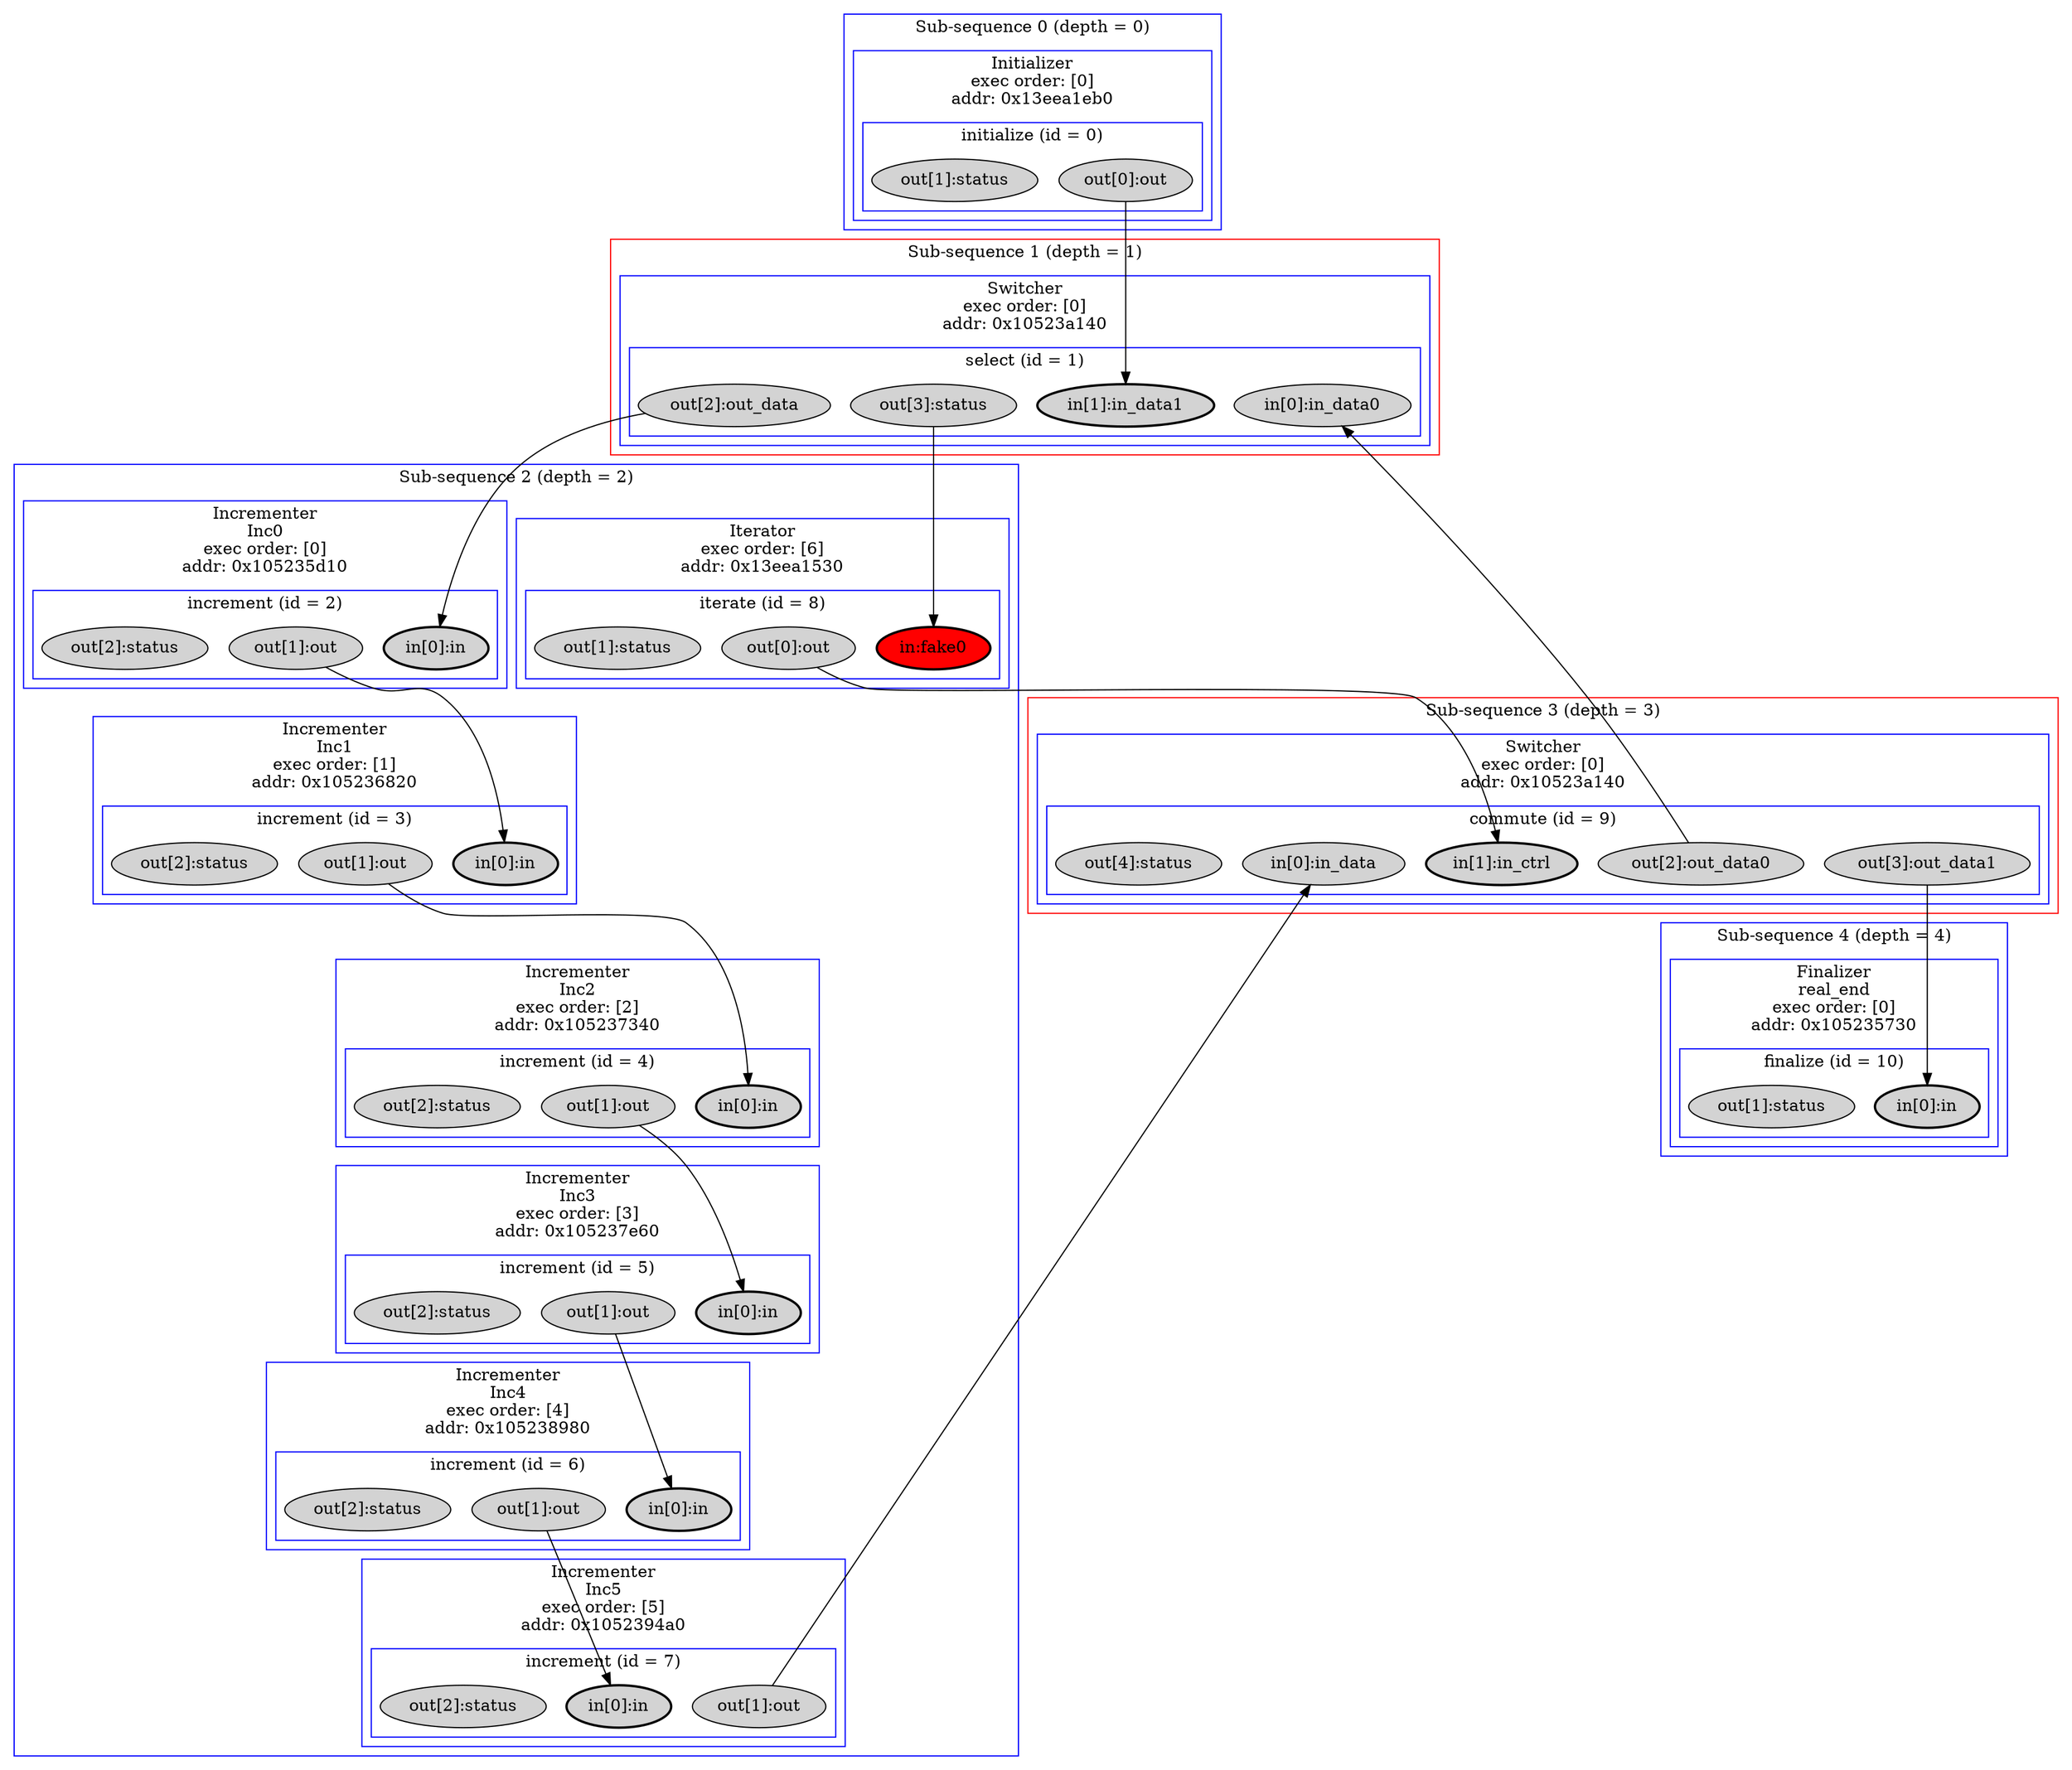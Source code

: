 digraph Sequence {
	subgraph "cluster_Sub-sequence 0 (depth = 0)_0x11fa13060" {
		node [style=filled];
		subgraph "cluster_0x13eea1eb0_0x13eea1f98" {
			node [style=filled];
			subgraph "cluster_0x11fa123d0" {
				node [style=filled];
				"0x13eea2178"[label="out[0]:out"];
				"0x1052355c8"[label="out[1]:status"];
				label="initialize (id = 0)";
				color=blue;
			}
			label="Initializer
exec order: [0]
addr: 0x13eea1eb0";
			color=blue;
		}
		label="Sub-sequence 0 (depth = 0)";
		color=blue;
	}
	subgraph "cluster_Sub-sequence 1 (depth = 1)_0x11fa13060" {
		node [style=filled];
		subgraph "cluster_0x10523a140_0x10523ab98" {
			node [style=filled];
			subgraph "cluster_0x11fa12570" {
				node [style=filled];
				"0x10523ad78"[label="in[0]:in_data0"];
				"0x10523ae18"[label="in[1]:in_data1", penwidth="2.0"];
				"0x10523af08"[label="out[2]:out_data"];
				"0x10523b0e8"[label="out[3]:status"];
				label="select (id = 1)";
				color=blue;
			}
			label="Switcher
exec order: [0]
addr: 0x10523a140";
			color=blue;
		}
		label="Sub-sequence 1 (depth = 1)";
		color=red;
	}
	subgraph "cluster_Sub-sequence 2 (depth = 2)_0x11fa13060" {
		node [style=filled];
		subgraph "cluster_0x105235d10_0x105235de8" {
			node [style=filled];
			subgraph "cluster_0x11fa13730" {
				node [style=filled];
				"0x105235fd8"[label="in[0]:in", penwidth="2.0"];
				"0x1052360d8"[label="out[1]:out"];
				"0x105236228"[label="out[2]:status"];
				label="increment (id = 2)";
				color=blue;
			}
			label="Incrementer
Inc0
exec order: [0]
addr: 0x105235d10";
			color=blue;
		}
		subgraph "cluster_0x105236820_0x1052368f8" {
			node [style=filled];
			subgraph "cluster_0x11fa13738" {
				node [style=filled];
				"0x105236af8"[label="in[0]:in", penwidth="2.0"];
				"0x105236bf8"[label="out[1]:out"];
				"0x105236d48"[label="out[2]:status"];
				label="increment (id = 3)";
				color=blue;
			}
			label="Incrementer
Inc1
exec order: [1]
addr: 0x105236820";
			color=blue;
		}
		subgraph "cluster_0x105237340_0x105237418" {
			node [style=filled];
			subgraph "cluster_0x11fa13740" {
				node [style=filled];
				"0x105237618"[label="in[0]:in", penwidth="2.0"];
				"0x105237718"[label="out[1]:out"];
				"0x105237868"[label="out[2]:status"];
				label="increment (id = 4)";
				color=blue;
			}
			label="Incrementer
Inc2
exec order: [2]
addr: 0x105237340";
			color=blue;
		}
		subgraph "cluster_0x105237e60_0x105237f38" {
			node [style=filled];
			subgraph "cluster_0x11fa13748" {
				node [style=filled];
				"0x105238138"[label="in[0]:in", penwidth="2.0"];
				"0x105238238"[label="out[1]:out"];
				"0x105238388"[label="out[2]:status"];
				label="increment (id = 5)";
				color=blue;
			}
			label="Incrementer
Inc3
exec order: [3]
addr: 0x105237e60";
			color=blue;
		}
		subgraph "cluster_0x105238980_0x105238a58" {
			node [style=filled];
			subgraph "cluster_0x11fa13750" {
				node [style=filled];
				"0x105238c58"[label="in[0]:in", penwidth="2.0"];
				"0x105238d58"[label="out[1]:out"];
				"0x105238ea8"[label="out[2]:status"];
				label="increment (id = 6)";
				color=blue;
			}
			label="Incrementer
Inc4
exec order: [4]
addr: 0x105238980";
			color=blue;
		}
		subgraph "cluster_0x1052394a0_0x105239578" {
			node [style=filled];
			subgraph "cluster_0x11fa13758" {
				node [style=filled];
				"0x105239778"[label="in[0]:in", penwidth="2.0"];
				"0x105239878"[label="out[1]:out"];
				"0x1052399c8"[label="out[2]:status"];
				label="increment (id = 7)";
				color=blue;
			}
			label="Incrementer
Inc5
exec order: [5]
addr: 0x1052394a0";
			color=blue;
		}
		subgraph "cluster_0x13eea1530_0x13eea1618" {
			node [style=filled];
			subgraph "cluster_0x11fa13760" {
				node [style=filled];
				"0x11fc04160"[label="in:fake0", style=filled, fillcolor=red, penwidth="2.0"];
				"0x105234dd8"[label="out[0]:out"];
				"0x13eea1ba8"[label="out[1]:status"];
				label="iterate (id = 8)";
				color=blue;
			}
			label="Iterator
exec order: [6]
addr: 0x13eea1530";
			color=blue;
		}
		label="Sub-sequence 2 (depth = 2)";
		color=blue;
	}
	subgraph "cluster_Sub-sequence 3 (depth = 3)_0x11fa13060" {
		node [style=filled];
		subgraph "cluster_0x10523a140_0x10523a258" {
			node [style=filled];
			subgraph "cluster_0x11fa13610" {
				node [style=filled];
				"0x10523a448"[label="in[0]:in_data"];
				"0x10523a548"[label="in[1]:in_ctrl", penwidth="2.0"];
				"0x10523a618"[label="out[2]:out_data0"];
				"0x10523a7b8"[label="out[3]:out_data1"];
				"0x10523a928"[label="out[4]:status"];
				label="commute (id = 9)";
				color=blue;
			}
			label="Switcher
exec order: [0]
addr: 0x10523a140";
			color=blue;
		}
		label="Sub-sequence 3 (depth = 3)";
		color=red;
	}
	subgraph "cluster_Sub-sequence 4 (depth = 4)_0x11fa13060" {
		node [style=filled];
		subgraph "cluster_0x105235730_0x1052358a8" {
			node [style=filled];
			subgraph "cluster_0x11fa13a30" {
				node [style=filled];
				"0x105235a88"[label="in[0]:in", penwidth="2.0"];
				"0x105235b78"[label="out[1]:status"];
				label="finalize (id = 10)";
				color=blue;
			}
			label="Finalizer
real_end
exec order: [0]
addr: 0x105235730";
			color=blue;
		}
		label="Sub-sequence 4 (depth = 4)";
		color=blue;
	}
	"0x13eea2178" -> "0x10523ae18"
	"0x10523af08" -> "0x105235fd8"
	"0x10523b0e8" -> "0x11fc04160"
	"0x1052360d8" -> "0x105236af8"
	"0x105236bf8" -> "0x105237618"
	"0x105237718" -> "0x105238138"
	"0x105238238" -> "0x105238c58"
	"0x105238d58" -> "0x105239778"
	"0x105239878" -> "0x10523a448"
	"0x105234dd8" -> "0x10523a548"
	"0x10523a618" -> "0x10523ad78"
	"0x10523a7b8" -> "0x105235a88"
}
